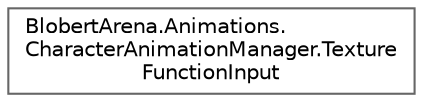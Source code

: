 digraph "Graphical Class Hierarchy"
{
 // LATEX_PDF_SIZE
  bgcolor="transparent";
  edge [fontname=Helvetica,fontsize=10,labelfontname=Helvetica,labelfontsize=10];
  node [fontname=Helvetica,fontsize=10,shape=box,height=0.2,width=0.4];
  rankdir="LR";
  Node0 [id="Node000000",label="BlobertArena.Animations.\lCharacterAnimationManager.Texture\lFunctionInput",height=0.2,width=0.4,color="grey40", fillcolor="white", style="filled",URL="$struct_blobert_arena_1_1_animations_1_1_character_animation_manager_1_1_texture_function_input.html",tooltip="Represents the input data for a texture function in an animation."];
}
